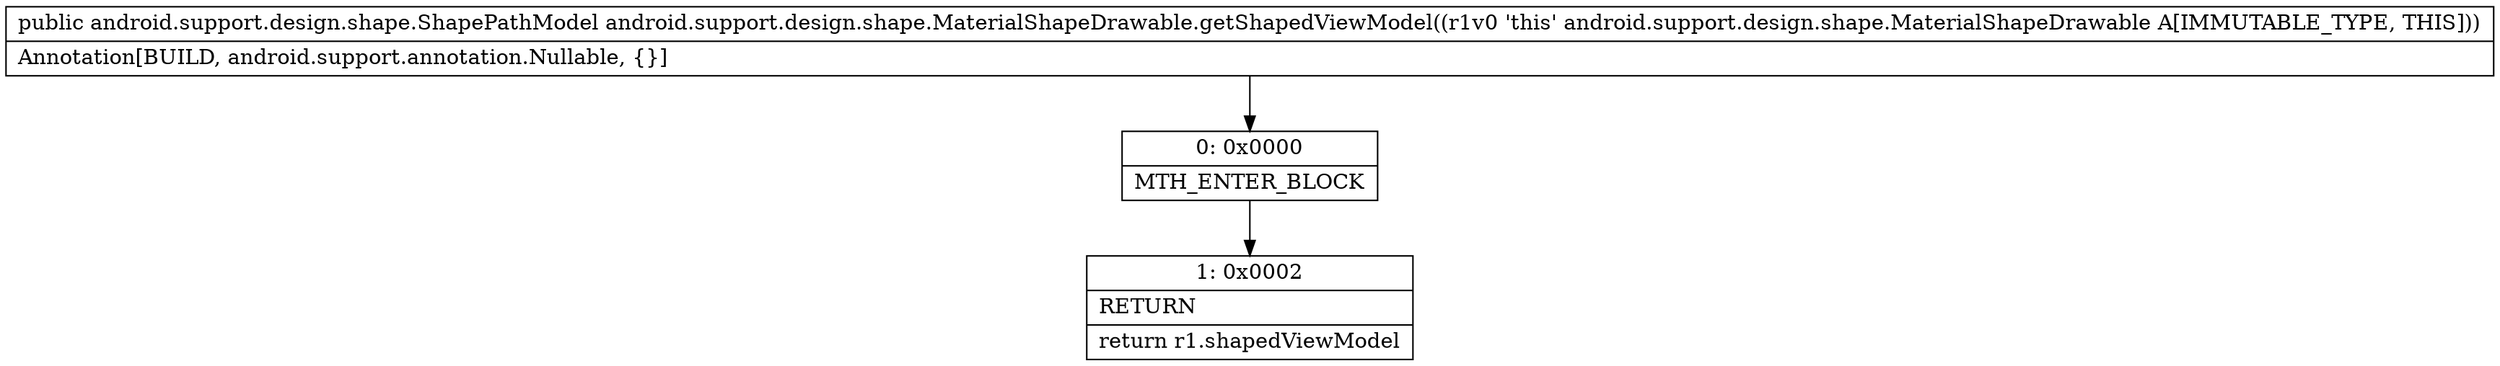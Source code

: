 digraph "CFG forandroid.support.design.shape.MaterialShapeDrawable.getShapedViewModel()Landroid\/support\/design\/shape\/ShapePathModel;" {
Node_0 [shape=record,label="{0\:\ 0x0000|MTH_ENTER_BLOCK\l}"];
Node_1 [shape=record,label="{1\:\ 0x0002|RETURN\l|return r1.shapedViewModel\l}"];
MethodNode[shape=record,label="{public android.support.design.shape.ShapePathModel android.support.design.shape.MaterialShapeDrawable.getShapedViewModel((r1v0 'this' android.support.design.shape.MaterialShapeDrawable A[IMMUTABLE_TYPE, THIS]))  | Annotation[BUILD, android.support.annotation.Nullable, \{\}]\l}"];
MethodNode -> Node_0;
Node_0 -> Node_1;
}

